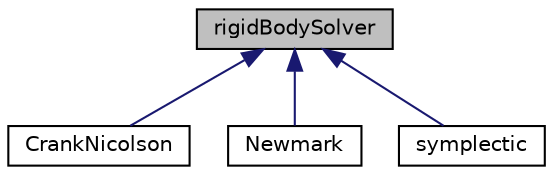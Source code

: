 digraph "rigidBodySolver"
{
  bgcolor="transparent";
  edge [fontname="Helvetica",fontsize="10",labelfontname="Helvetica",labelfontsize="10"];
  node [fontname="Helvetica",fontsize="10",shape=record];
  Node1 [label="rigidBodySolver",height=0.2,width=0.4,color="black", fillcolor="grey75", style="filled", fontcolor="black"];
  Node1 -> Node2 [dir="back",color="midnightblue",fontsize="10",style="solid",fontname="Helvetica"];
  Node2 [label="CrankNicolson",height=0.2,width=0.4,color="black",URL="$a00437.html",tooltip="Crank-Nicolson 2nd-order time-integrator for 6DoF solid-body motion. "];
  Node1 -> Node3 [dir="back",color="midnightblue",fontsize="10",style="solid",fontname="Helvetica"];
  Node3 [label="Newmark",height=0.2,width=0.4,color="black",URL="$a01616.html",tooltip="Newmark 2nd-order time-integrator for 6DoF solid-body motion. "];
  Node1 -> Node4 [dir="back",color="midnightblue",fontsize="10",style="solid",fontname="Helvetica"];
  Node4 [label="symplectic",height=0.2,width=0.4,color="black",URL="$a02617.html",tooltip="Symplectic 2nd-order explicit time-integrator for rigid-body motion. "];
}
